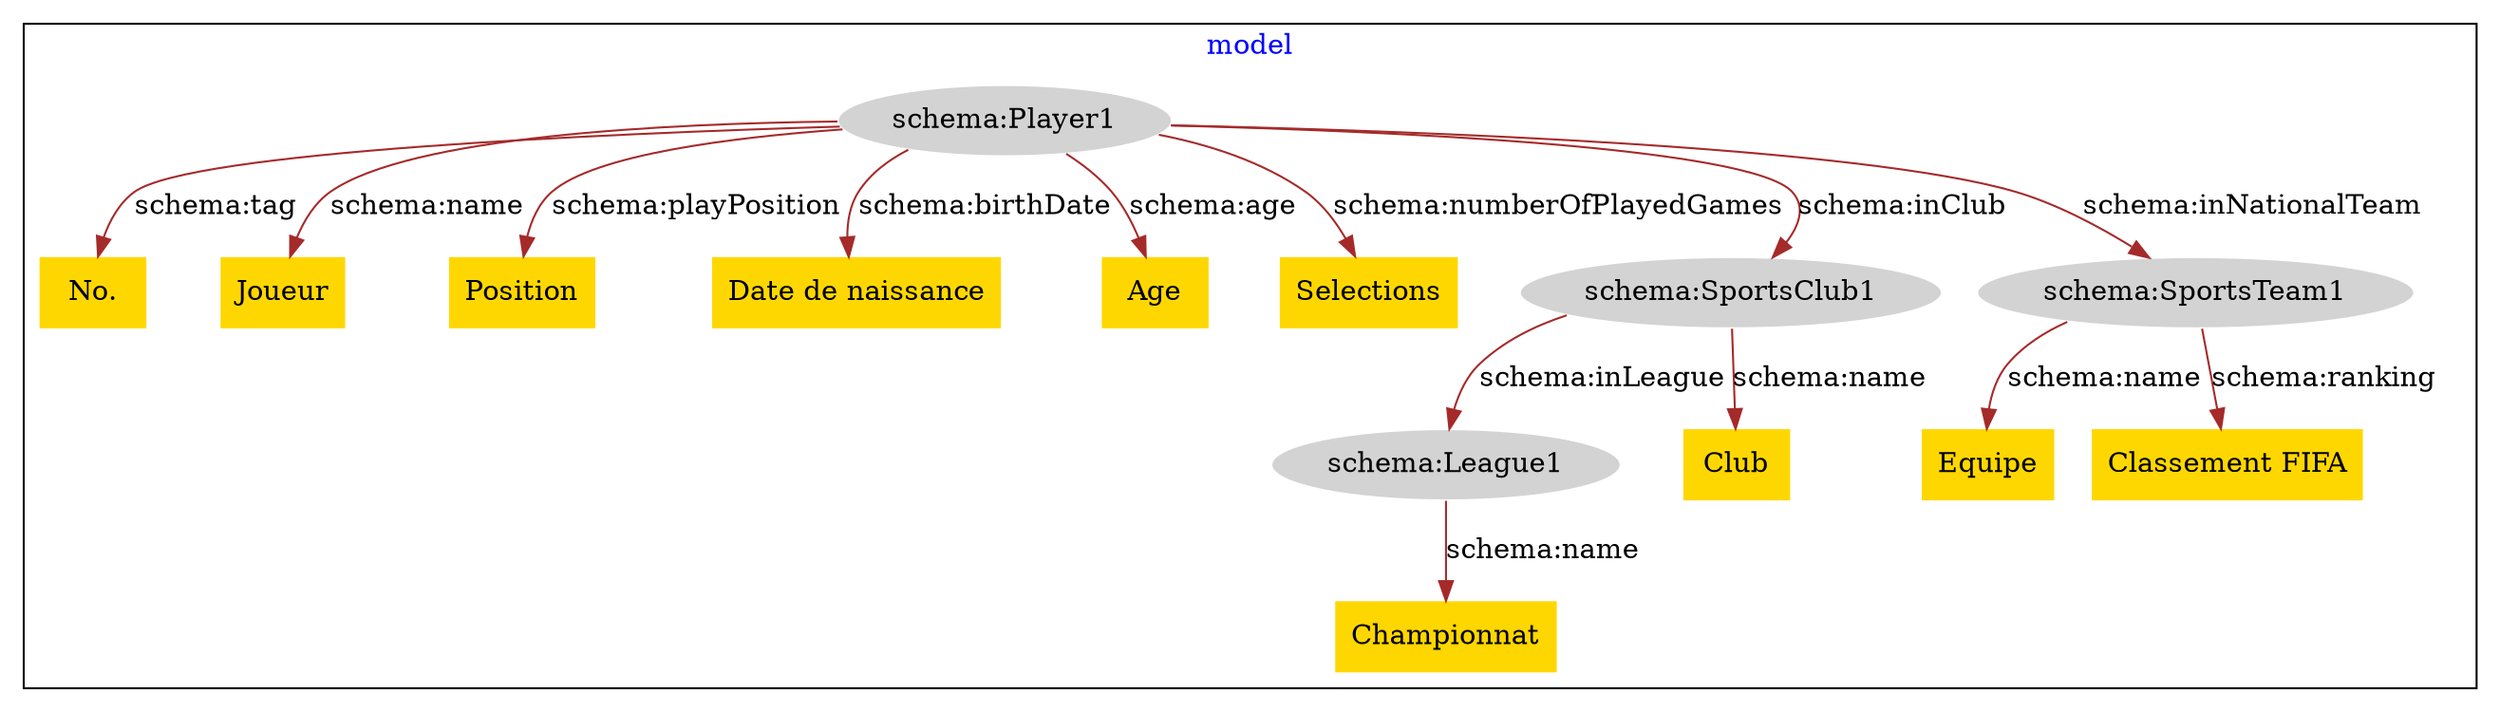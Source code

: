 digraph n0 {
fontcolor="blue"
remincross="true"
subgraph cluster {
label="model"
"schema:Player1"[style="filled",color="white",fillcolor="lightgray",label="schema:Player1"];
"No."[shape="plaintext",style="filled",fillcolor="gold",label="No."];
"Joueur"[shape="plaintext",style="filled",fillcolor="gold",label="Joueur"];
"Position"[shape="plaintext",style="filled",fillcolor="gold",label="Position"];
"Date de naissance"[shape="plaintext",style="filled",fillcolor="gold",label="Date de naissance"];
"Age"[shape="plaintext",style="filled",fillcolor="gold",label="Age"];
"Selections"[shape="plaintext",style="filled",fillcolor="gold",label="Selections"];
"schema:League1"[style="filled",color="white",fillcolor="lightgray",label="schema:League1"];
"Championnat"[shape="plaintext",style="filled",fillcolor="gold",label="Championnat"];
"schema:SportsClub1"[style="filled",color="white",fillcolor="lightgray",label="schema:SportsClub1"];
"Club"[shape="plaintext",style="filled",fillcolor="gold",label="Club"];
"schema:SportsTeam1"[style="filled",color="white",fillcolor="lightgray",label="schema:SportsTeam1"];
"Equipe"[shape="plaintext",style="filled",fillcolor="gold",label="Equipe"];
"Classement FIFA"[shape="plaintext",style="filled",fillcolor="gold",label="Classement FIFA"];
}
"schema:Player1" -> "No."[color="brown",fontcolor="black",label="schema:tag"];
"schema:Player1" -> "Joueur"[color="brown",fontcolor="black",label="schema:name"];
"schema:Player1" -> "Position"[color="brown",fontcolor="black",label="schema:playPosition"];
"schema:Player1" -> "Date de naissance"[color="brown",fontcolor="black",label="schema:birthDate"];
"schema:Player1" -> "Age"[color="brown",fontcolor="black",label="schema:age"];
"schema:Player1" -> "Selections"[color="brown",fontcolor="black",label="schema:numberOfPlayedGames"];
"schema:League1" -> "Championnat"[color="brown",fontcolor="black",label="schema:name"];
"schema:SportsClub1" -> "Club"[color="brown",fontcolor="black",label="schema:name"];
"schema:SportsTeam1" -> "Equipe"[color="brown",fontcolor="black",label="schema:name"];
"schema:SportsTeam1" -> "Classement FIFA"[color="brown",fontcolor="black",label="schema:ranking"];
"schema:Player1" -> "schema:SportsClub1"[color="brown",fontcolor="black",label="schema:inClub"];
"schema:Player1" -> "schema:SportsTeam1"[color="brown",fontcolor="black",label="schema:inNationalTeam"];
"schema:SportsClub1" -> "schema:League1"[color="brown",fontcolor="black",label="schema:inLeague"];
}
